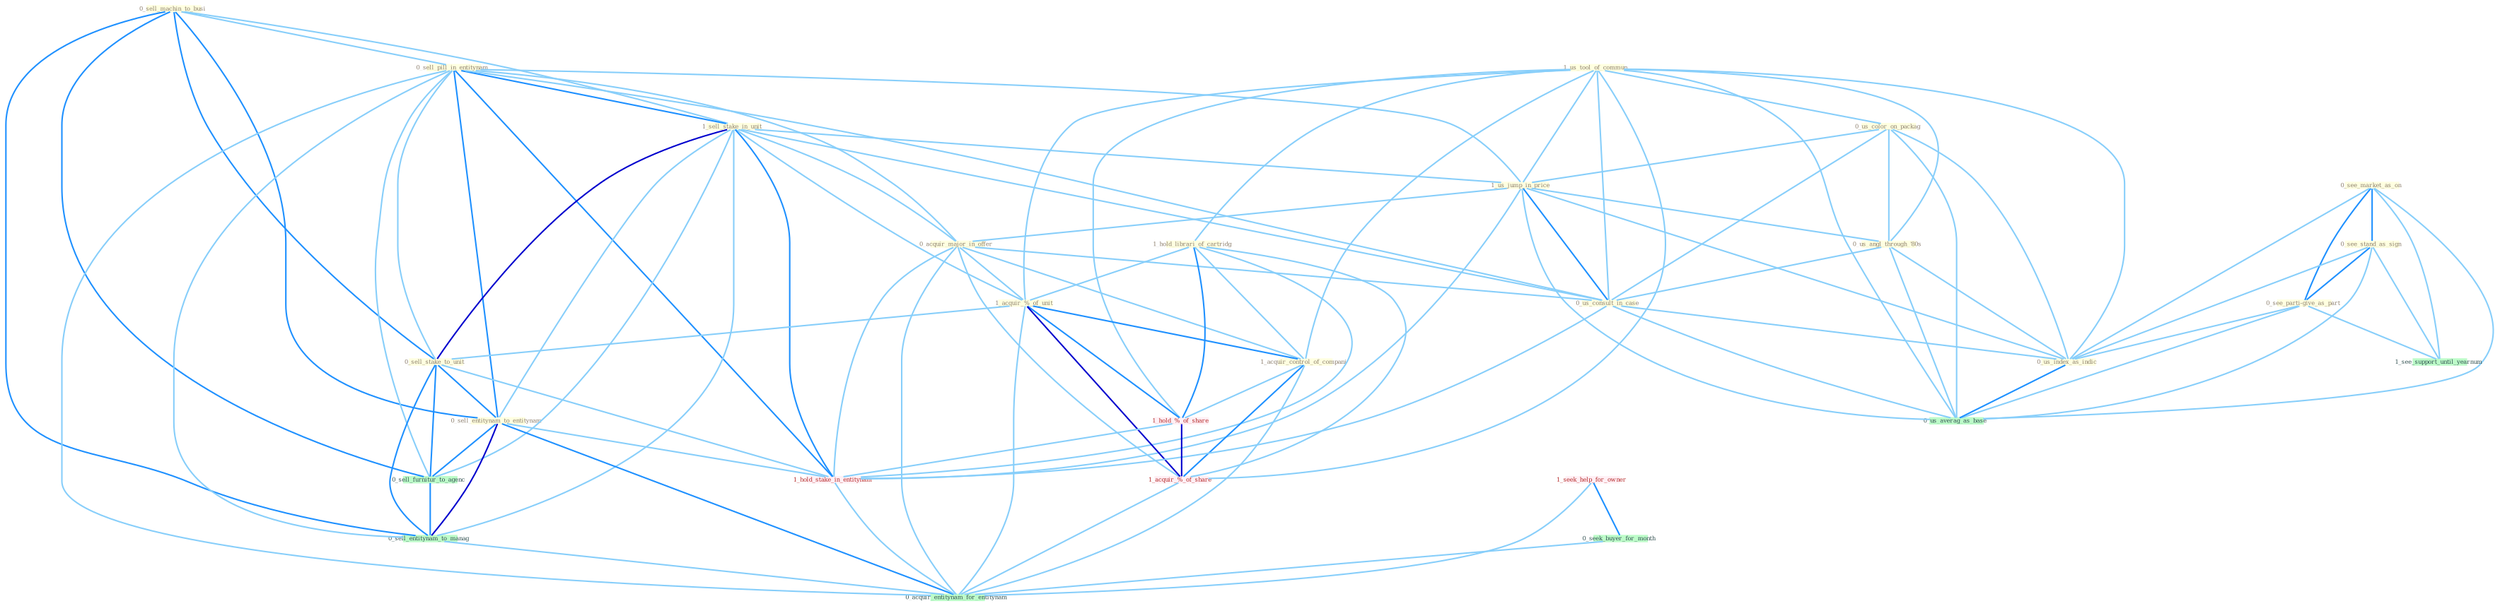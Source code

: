 Graph G{ 
    node
    [shape=polygon,style=filled,width=.5,height=.06,color="#BDFCC9",fixedsize=true,fontsize=4,
    fontcolor="#2f4f4f"];
    {node
    [color="#ffffe0", fontcolor="#8b7d6b"] "0_sell_machin_to_busi " "0_sell_pill_in_entitynam " "1_us_tool_of_commun " "1_sell_stake_in_unit " "0_us_color_on_packag " "0_see_market_as_on " "0_see_stand_as_sign " "1_us_jump_in_price " "0_us_angl_through_'80s " "0_see_parti-give_as_part " "0_acquir_major_in_offer " "1_hold_librari_of_cartridg " "1_acquir_%_of_unit " "1_acquir_control_of_compani " "0_us_consult_in_case " "0_sell_stake_to_unit " "0_us_index_as_indic " "0_sell_entitynam_to_entitynam "}
{node [color="#fff0f5", fontcolor="#b22222"] "1_hold_%_of_share " "1_hold_stake_in_entitynam " "1_seek_help_for_owner " "1_acquir_%_of_share "}
edge [color="#B0E2FF"];

	"0_sell_machin_to_busi " -- "0_sell_pill_in_entitynam " [w="1", color="#87cefa" ];
	"0_sell_machin_to_busi " -- "1_sell_stake_in_unit " [w="1", color="#87cefa" ];
	"0_sell_machin_to_busi " -- "0_sell_stake_to_unit " [w="2", color="#1e90ff" , len=0.8];
	"0_sell_machin_to_busi " -- "0_sell_entitynam_to_entitynam " [w="2", color="#1e90ff" , len=0.8];
	"0_sell_machin_to_busi " -- "0_sell_furnitur_to_agenc " [w="2", color="#1e90ff" , len=0.8];
	"0_sell_machin_to_busi " -- "0_sell_entitynam_to_manag " [w="2", color="#1e90ff" , len=0.8];
	"0_sell_pill_in_entitynam " -- "1_sell_stake_in_unit " [w="2", color="#1e90ff" , len=0.8];
	"0_sell_pill_in_entitynam " -- "1_us_jump_in_price " [w="1", color="#87cefa" ];
	"0_sell_pill_in_entitynam " -- "0_acquir_major_in_offer " [w="1", color="#87cefa" ];
	"0_sell_pill_in_entitynam " -- "0_us_consult_in_case " [w="1", color="#87cefa" ];
	"0_sell_pill_in_entitynam " -- "0_sell_stake_to_unit " [w="1", color="#87cefa" ];
	"0_sell_pill_in_entitynam " -- "0_sell_entitynam_to_entitynam " [w="2", color="#1e90ff" , len=0.8];
	"0_sell_pill_in_entitynam " -- "1_hold_stake_in_entitynam " [w="2", color="#1e90ff" , len=0.8];
	"0_sell_pill_in_entitynam " -- "0_sell_furnitur_to_agenc " [w="1", color="#87cefa" ];
	"0_sell_pill_in_entitynam " -- "0_sell_entitynam_to_manag " [w="1", color="#87cefa" ];
	"0_sell_pill_in_entitynam " -- "0_acquir_entitynam_for_entitynam " [w="1", color="#87cefa" ];
	"1_us_tool_of_commun " -- "0_us_color_on_packag " [w="1", color="#87cefa" ];
	"1_us_tool_of_commun " -- "1_us_jump_in_price " [w="1", color="#87cefa" ];
	"1_us_tool_of_commun " -- "0_us_angl_through_'80s " [w="1", color="#87cefa" ];
	"1_us_tool_of_commun " -- "1_hold_librari_of_cartridg " [w="1", color="#87cefa" ];
	"1_us_tool_of_commun " -- "1_acquir_%_of_unit " [w="1", color="#87cefa" ];
	"1_us_tool_of_commun " -- "1_acquir_control_of_compani " [w="1", color="#87cefa" ];
	"1_us_tool_of_commun " -- "0_us_consult_in_case " [w="1", color="#87cefa" ];
	"1_us_tool_of_commun " -- "0_us_index_as_indic " [w="1", color="#87cefa" ];
	"1_us_tool_of_commun " -- "1_hold_%_of_share " [w="1", color="#87cefa" ];
	"1_us_tool_of_commun " -- "1_acquir_%_of_share " [w="1", color="#87cefa" ];
	"1_us_tool_of_commun " -- "0_us_averag_as_base " [w="1", color="#87cefa" ];
	"1_sell_stake_in_unit " -- "1_us_jump_in_price " [w="1", color="#87cefa" ];
	"1_sell_stake_in_unit " -- "0_acquir_major_in_offer " [w="1", color="#87cefa" ];
	"1_sell_stake_in_unit " -- "1_acquir_%_of_unit " [w="1", color="#87cefa" ];
	"1_sell_stake_in_unit " -- "0_us_consult_in_case " [w="1", color="#87cefa" ];
	"1_sell_stake_in_unit " -- "0_sell_stake_to_unit " [w="3", color="#0000cd" , len=0.6];
	"1_sell_stake_in_unit " -- "0_sell_entitynam_to_entitynam " [w="1", color="#87cefa" ];
	"1_sell_stake_in_unit " -- "1_hold_stake_in_entitynam " [w="2", color="#1e90ff" , len=0.8];
	"1_sell_stake_in_unit " -- "0_sell_furnitur_to_agenc " [w="1", color="#87cefa" ];
	"1_sell_stake_in_unit " -- "0_sell_entitynam_to_manag " [w="1", color="#87cefa" ];
	"0_us_color_on_packag " -- "1_us_jump_in_price " [w="1", color="#87cefa" ];
	"0_us_color_on_packag " -- "0_us_angl_through_'80s " [w="1", color="#87cefa" ];
	"0_us_color_on_packag " -- "0_us_consult_in_case " [w="1", color="#87cefa" ];
	"0_us_color_on_packag " -- "0_us_index_as_indic " [w="1", color="#87cefa" ];
	"0_us_color_on_packag " -- "0_us_averag_as_base " [w="1", color="#87cefa" ];
	"0_see_market_as_on " -- "0_see_stand_as_sign " [w="2", color="#1e90ff" , len=0.8];
	"0_see_market_as_on " -- "0_see_parti-give_as_part " [w="2", color="#1e90ff" , len=0.8];
	"0_see_market_as_on " -- "0_us_index_as_indic " [w="1", color="#87cefa" ];
	"0_see_market_as_on " -- "1_see_support_until_yearnum " [w="1", color="#87cefa" ];
	"0_see_market_as_on " -- "0_us_averag_as_base " [w="1", color="#87cefa" ];
	"0_see_stand_as_sign " -- "0_see_parti-give_as_part " [w="2", color="#1e90ff" , len=0.8];
	"0_see_stand_as_sign " -- "0_us_index_as_indic " [w="1", color="#87cefa" ];
	"0_see_stand_as_sign " -- "1_see_support_until_yearnum " [w="1", color="#87cefa" ];
	"0_see_stand_as_sign " -- "0_us_averag_as_base " [w="1", color="#87cefa" ];
	"1_us_jump_in_price " -- "0_us_angl_through_'80s " [w="1", color="#87cefa" ];
	"1_us_jump_in_price " -- "0_acquir_major_in_offer " [w="1", color="#87cefa" ];
	"1_us_jump_in_price " -- "0_us_consult_in_case " [w="2", color="#1e90ff" , len=0.8];
	"1_us_jump_in_price " -- "0_us_index_as_indic " [w="1", color="#87cefa" ];
	"1_us_jump_in_price " -- "1_hold_stake_in_entitynam " [w="1", color="#87cefa" ];
	"1_us_jump_in_price " -- "0_us_averag_as_base " [w="1", color="#87cefa" ];
	"0_us_angl_through_'80s " -- "0_us_consult_in_case " [w="1", color="#87cefa" ];
	"0_us_angl_through_'80s " -- "0_us_index_as_indic " [w="1", color="#87cefa" ];
	"0_us_angl_through_'80s " -- "0_us_averag_as_base " [w="1", color="#87cefa" ];
	"0_see_parti-give_as_part " -- "0_us_index_as_indic " [w="1", color="#87cefa" ];
	"0_see_parti-give_as_part " -- "1_see_support_until_yearnum " [w="1", color="#87cefa" ];
	"0_see_parti-give_as_part " -- "0_us_averag_as_base " [w="1", color="#87cefa" ];
	"0_acquir_major_in_offer " -- "1_acquir_%_of_unit " [w="1", color="#87cefa" ];
	"0_acquir_major_in_offer " -- "1_acquir_control_of_compani " [w="1", color="#87cefa" ];
	"0_acquir_major_in_offer " -- "0_us_consult_in_case " [w="1", color="#87cefa" ];
	"0_acquir_major_in_offer " -- "1_hold_stake_in_entitynam " [w="1", color="#87cefa" ];
	"0_acquir_major_in_offer " -- "1_acquir_%_of_share " [w="1", color="#87cefa" ];
	"0_acquir_major_in_offer " -- "0_acquir_entitynam_for_entitynam " [w="1", color="#87cefa" ];
	"1_hold_librari_of_cartridg " -- "1_acquir_%_of_unit " [w="1", color="#87cefa" ];
	"1_hold_librari_of_cartridg " -- "1_acquir_control_of_compani " [w="1", color="#87cefa" ];
	"1_hold_librari_of_cartridg " -- "1_hold_%_of_share " [w="2", color="#1e90ff" , len=0.8];
	"1_hold_librari_of_cartridg " -- "1_hold_stake_in_entitynam " [w="1", color="#87cefa" ];
	"1_hold_librari_of_cartridg " -- "1_acquir_%_of_share " [w="1", color="#87cefa" ];
	"1_acquir_%_of_unit " -- "1_acquir_control_of_compani " [w="2", color="#1e90ff" , len=0.8];
	"1_acquir_%_of_unit " -- "0_sell_stake_to_unit " [w="1", color="#87cefa" ];
	"1_acquir_%_of_unit " -- "1_hold_%_of_share " [w="2", color="#1e90ff" , len=0.8];
	"1_acquir_%_of_unit " -- "1_acquir_%_of_share " [w="3", color="#0000cd" , len=0.6];
	"1_acquir_%_of_unit " -- "0_acquir_entitynam_for_entitynam " [w="1", color="#87cefa" ];
	"1_acquir_control_of_compani " -- "1_hold_%_of_share " [w="1", color="#87cefa" ];
	"1_acquir_control_of_compani " -- "1_acquir_%_of_share " [w="2", color="#1e90ff" , len=0.8];
	"1_acquir_control_of_compani " -- "0_acquir_entitynam_for_entitynam " [w="1", color="#87cefa" ];
	"0_us_consult_in_case " -- "0_us_index_as_indic " [w="1", color="#87cefa" ];
	"0_us_consult_in_case " -- "1_hold_stake_in_entitynam " [w="1", color="#87cefa" ];
	"0_us_consult_in_case " -- "0_us_averag_as_base " [w="1", color="#87cefa" ];
	"0_sell_stake_to_unit " -- "0_sell_entitynam_to_entitynam " [w="2", color="#1e90ff" , len=0.8];
	"0_sell_stake_to_unit " -- "1_hold_stake_in_entitynam " [w="1", color="#87cefa" ];
	"0_sell_stake_to_unit " -- "0_sell_furnitur_to_agenc " [w="2", color="#1e90ff" , len=0.8];
	"0_sell_stake_to_unit " -- "0_sell_entitynam_to_manag " [w="2", color="#1e90ff" , len=0.8];
	"0_us_index_as_indic " -- "0_us_averag_as_base " [w="2", color="#1e90ff" , len=0.8];
	"0_sell_entitynam_to_entitynam " -- "1_hold_stake_in_entitynam " [w="1", color="#87cefa" ];
	"0_sell_entitynam_to_entitynam " -- "0_sell_furnitur_to_agenc " [w="2", color="#1e90ff" , len=0.8];
	"0_sell_entitynam_to_entitynam " -- "0_sell_entitynam_to_manag " [w="3", color="#0000cd" , len=0.6];
	"0_sell_entitynam_to_entitynam " -- "0_acquir_entitynam_for_entitynam " [w="2", color="#1e90ff" , len=0.8];
	"1_hold_%_of_share " -- "1_hold_stake_in_entitynam " [w="1", color="#87cefa" ];
	"1_hold_%_of_share " -- "1_acquir_%_of_share " [w="3", color="#0000cd" , len=0.6];
	"1_hold_stake_in_entitynam " -- "0_acquir_entitynam_for_entitynam " [w="1", color="#87cefa" ];
	"1_seek_help_for_owner " -- "0_seek_buyer_for_month " [w="2", color="#1e90ff" , len=0.8];
	"1_seek_help_for_owner " -- "0_acquir_entitynam_for_entitynam " [w="1", color="#87cefa" ];
	"0_seek_buyer_for_month " -- "0_acquir_entitynam_for_entitynam " [w="1", color="#87cefa" ];
	"1_acquir_%_of_share " -- "0_acquir_entitynam_for_entitynam " [w="1", color="#87cefa" ];
	"0_sell_furnitur_to_agenc " -- "0_sell_entitynam_to_manag " [w="2", color="#1e90ff" , len=0.8];
	"0_sell_entitynam_to_manag " -- "0_acquir_entitynam_for_entitynam " [w="1", color="#87cefa" ];
}